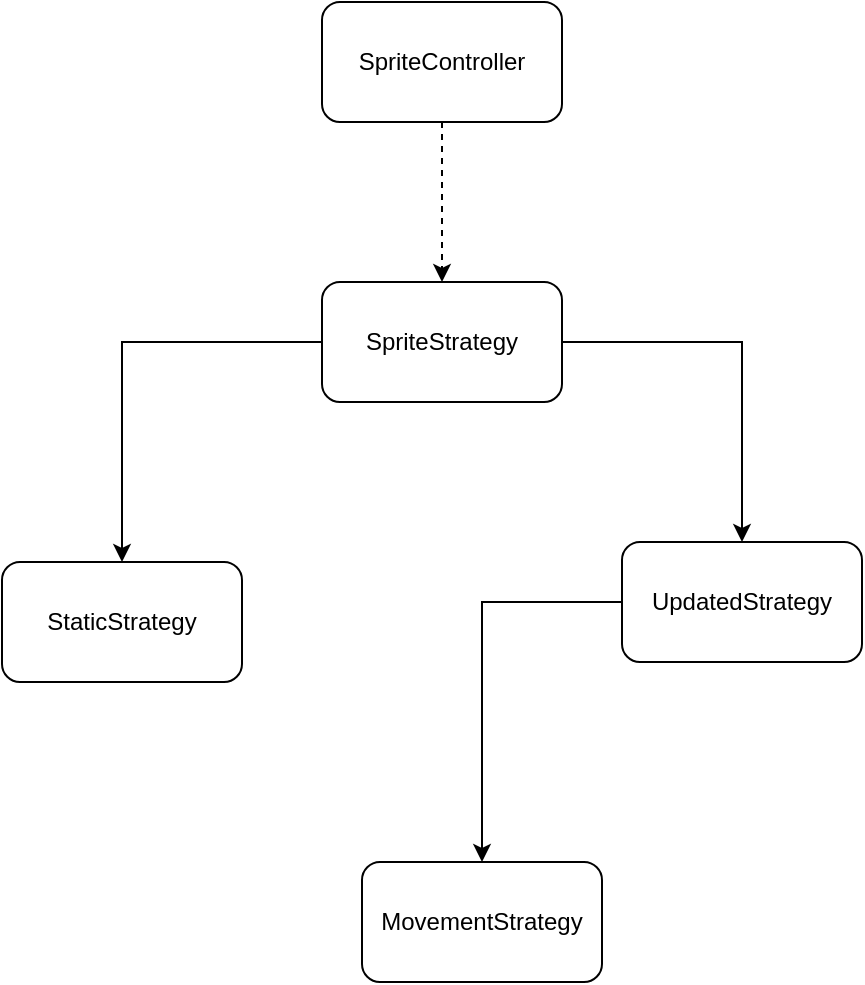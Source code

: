 <mxfile version="14.1.8" type="device"><diagram id="9B5MyXR-sVtmLRW-MEt-" name="Page-1"><mxGraphModel dx="768" dy="752" grid="1" gridSize="10" guides="1" tooltips="1" connect="1" arrows="1" fold="1" page="1" pageScale="1" pageWidth="1169" pageHeight="827" math="0" shadow="0"><root><mxCell id="0"/><mxCell id="1" parent="0"/><mxCell id="k3XSmQVPzayZXVqKtych-3" value="" style="edgeStyle=orthogonalEdgeStyle;rounded=0;orthogonalLoop=1;jettySize=auto;html=1;dashed=1;" edge="1" parent="1" source="k3XSmQVPzayZXVqKtych-1" target="k3XSmQVPzayZXVqKtych-2"><mxGeometry relative="1" as="geometry"/></mxCell><mxCell id="k3XSmQVPzayZXVqKtych-1" value="SpriteController" style="rounded=1;whiteSpace=wrap;html=1;" vertex="1" parent="1"><mxGeometry x="290" y="200" width="120" height="60" as="geometry"/></mxCell><mxCell id="k3XSmQVPzayZXVqKtych-5" value="" style="edgeStyle=orthogonalEdgeStyle;rounded=0;orthogonalLoop=1;jettySize=auto;html=1;" edge="1" parent="1" source="k3XSmQVPzayZXVqKtych-2" target="k3XSmQVPzayZXVqKtych-4"><mxGeometry relative="1" as="geometry"/></mxCell><mxCell id="k3XSmQVPzayZXVqKtych-7" style="edgeStyle=orthogonalEdgeStyle;rounded=0;orthogonalLoop=1;jettySize=auto;html=1;" edge="1" parent="1" source="k3XSmQVPzayZXVqKtych-2" target="k3XSmQVPzayZXVqKtych-8"><mxGeometry relative="1" as="geometry"><mxPoint x="410" y="480" as="targetPoint"/></mxGeometry></mxCell><mxCell id="k3XSmQVPzayZXVqKtych-2" value="SpriteStrategy" style="whiteSpace=wrap;html=1;rounded=1;" vertex="1" parent="1"><mxGeometry x="290" y="340" width="120" height="60" as="geometry"/></mxCell><mxCell id="k3XSmQVPzayZXVqKtych-4" value="StaticStrategy&lt;br&gt;" style="whiteSpace=wrap;html=1;rounded=1;" vertex="1" parent="1"><mxGeometry x="130" y="480" width="120" height="60" as="geometry"/></mxCell><mxCell id="k3XSmQVPzayZXVqKtych-10" value="" style="edgeStyle=orthogonalEdgeStyle;rounded=0;orthogonalLoop=1;jettySize=auto;html=1;" edge="1" parent="1" source="k3XSmQVPzayZXVqKtych-8" target="k3XSmQVPzayZXVqKtych-9"><mxGeometry relative="1" as="geometry"/></mxCell><mxCell id="k3XSmQVPzayZXVqKtych-8" value="UpdatedStrategy" style="rounded=1;whiteSpace=wrap;html=1;" vertex="1" parent="1"><mxGeometry x="440" y="470" width="120" height="60" as="geometry"/></mxCell><mxCell id="k3XSmQVPzayZXVqKtych-9" value="MovementStrategy" style="whiteSpace=wrap;html=1;rounded=1;" vertex="1" parent="1"><mxGeometry x="310" y="630" width="120" height="60" as="geometry"/></mxCell></root></mxGraphModel></diagram></mxfile>